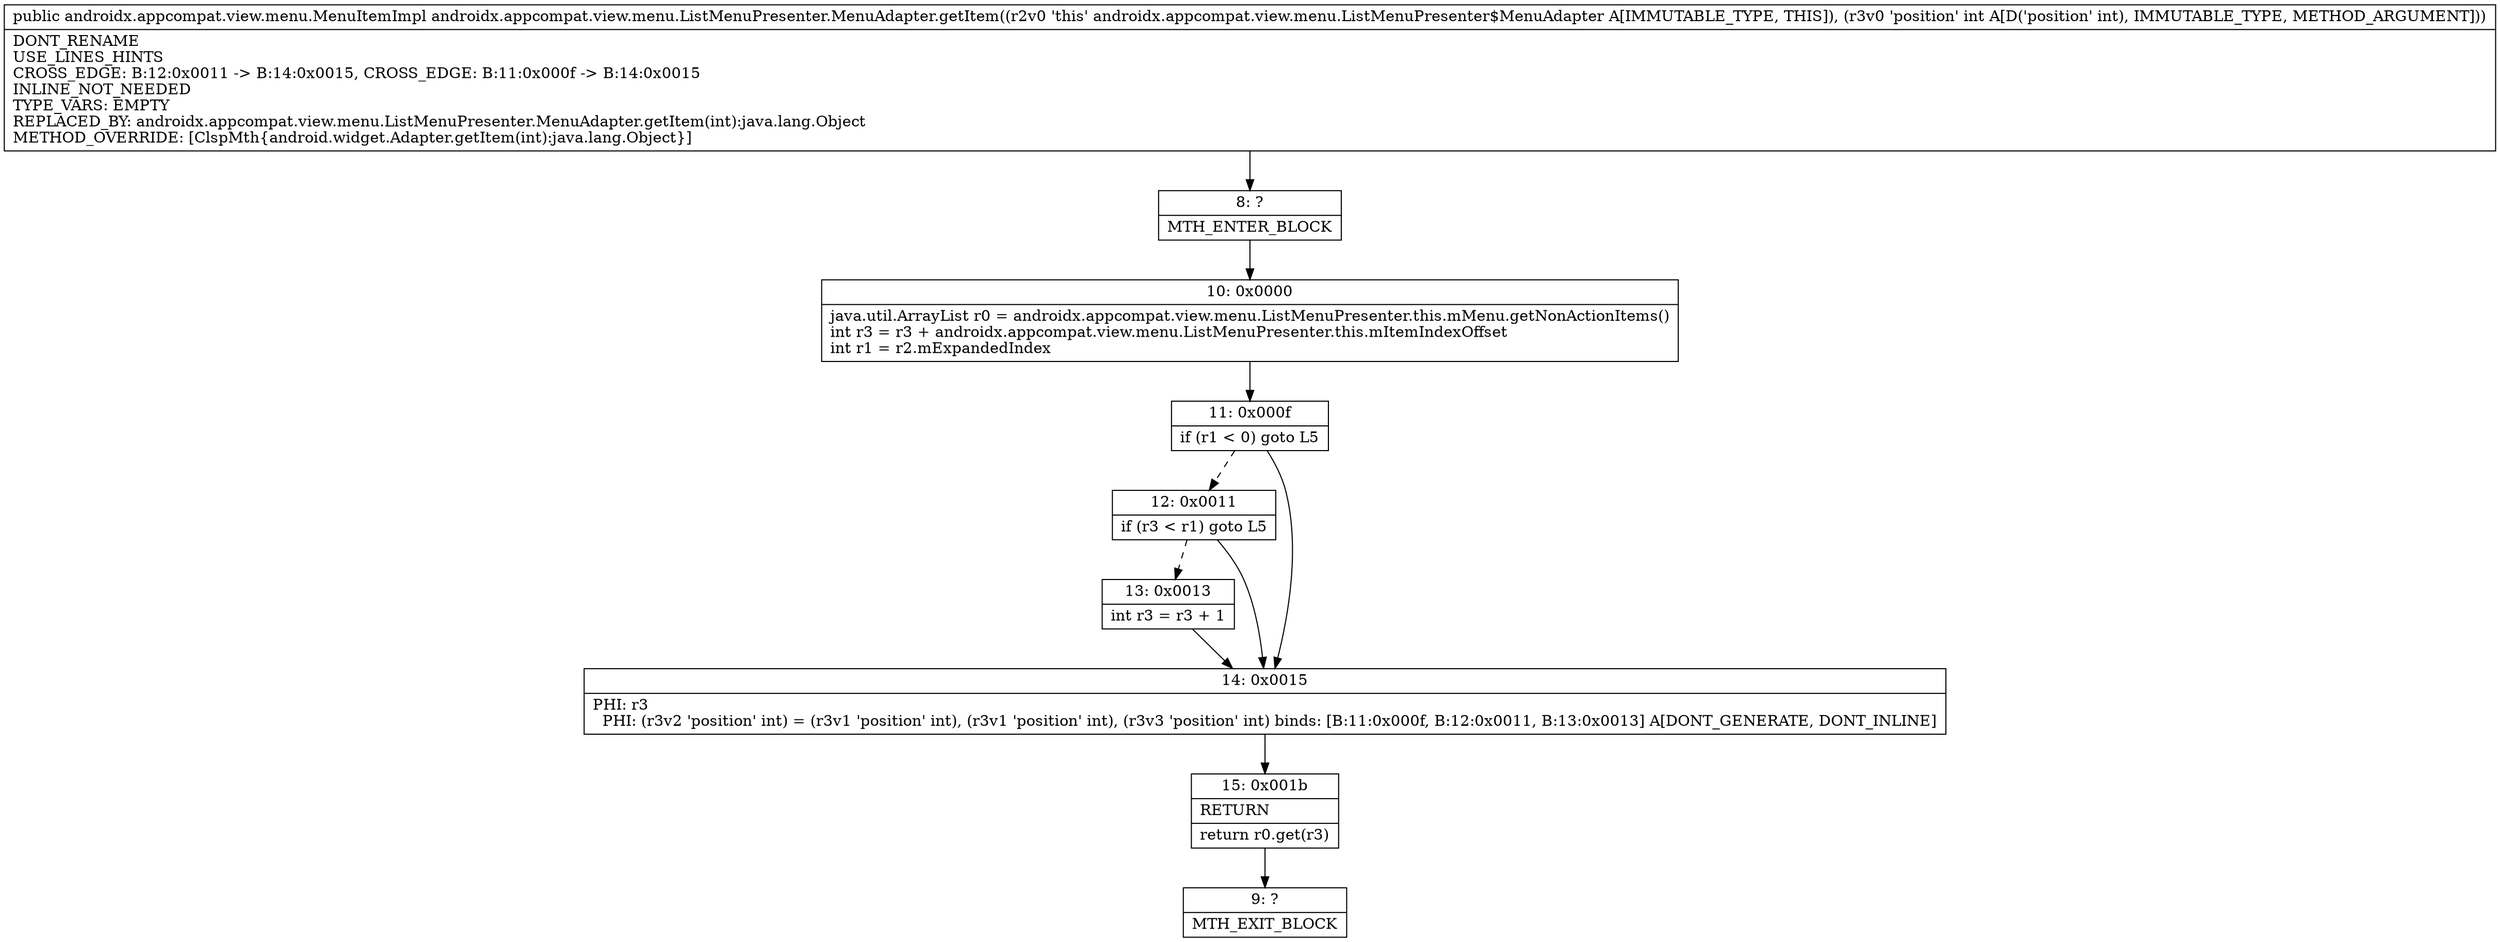 digraph "CFG forandroidx.appcompat.view.menu.ListMenuPresenter.MenuAdapter.getItem(I)Landroidx\/appcompat\/view\/menu\/MenuItemImpl;" {
Node_8 [shape=record,label="{8\:\ ?|MTH_ENTER_BLOCK\l}"];
Node_10 [shape=record,label="{10\:\ 0x0000|java.util.ArrayList r0 = androidx.appcompat.view.menu.ListMenuPresenter.this.mMenu.getNonActionItems()\lint r3 = r3 + androidx.appcompat.view.menu.ListMenuPresenter.this.mItemIndexOffset\lint r1 = r2.mExpandedIndex\l}"];
Node_11 [shape=record,label="{11\:\ 0x000f|if (r1 \< 0) goto L5\l}"];
Node_12 [shape=record,label="{12\:\ 0x0011|if (r3 \< r1) goto L5\l}"];
Node_13 [shape=record,label="{13\:\ 0x0013|int r3 = r3 + 1\l}"];
Node_14 [shape=record,label="{14\:\ 0x0015|PHI: r3 \l  PHI: (r3v2 'position' int) = (r3v1 'position' int), (r3v1 'position' int), (r3v3 'position' int) binds: [B:11:0x000f, B:12:0x0011, B:13:0x0013] A[DONT_GENERATE, DONT_INLINE]\l}"];
Node_15 [shape=record,label="{15\:\ 0x001b|RETURN\l|return r0.get(r3)\l}"];
Node_9 [shape=record,label="{9\:\ ?|MTH_EXIT_BLOCK\l}"];
MethodNode[shape=record,label="{public androidx.appcompat.view.menu.MenuItemImpl androidx.appcompat.view.menu.ListMenuPresenter.MenuAdapter.getItem((r2v0 'this' androidx.appcompat.view.menu.ListMenuPresenter$MenuAdapter A[IMMUTABLE_TYPE, THIS]), (r3v0 'position' int A[D('position' int), IMMUTABLE_TYPE, METHOD_ARGUMENT]))  | DONT_RENAME\lUSE_LINES_HINTS\lCROSS_EDGE: B:12:0x0011 \-\> B:14:0x0015, CROSS_EDGE: B:11:0x000f \-\> B:14:0x0015\lINLINE_NOT_NEEDED\lTYPE_VARS: EMPTY\lREPLACED_BY: androidx.appcompat.view.menu.ListMenuPresenter.MenuAdapter.getItem(int):java.lang.Object\lMETHOD_OVERRIDE: [ClspMth\{android.widget.Adapter.getItem(int):java.lang.Object\}]\l}"];
MethodNode -> Node_8;Node_8 -> Node_10;
Node_10 -> Node_11;
Node_11 -> Node_12[style=dashed];
Node_11 -> Node_14;
Node_12 -> Node_13[style=dashed];
Node_12 -> Node_14;
Node_13 -> Node_14;
Node_14 -> Node_15;
Node_15 -> Node_9;
}

